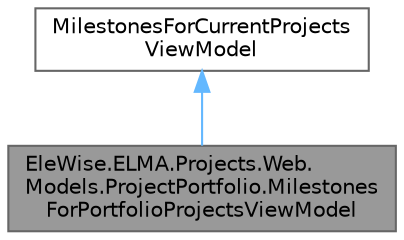 digraph "EleWise.ELMA.Projects.Web.Models.ProjectPortfolio.MilestonesForPortfolioProjectsViewModel"
{
 // LATEX_PDF_SIZE
  bgcolor="transparent";
  edge [fontname=Helvetica,fontsize=10,labelfontname=Helvetica,labelfontsize=10];
  node [fontname=Helvetica,fontsize=10,shape=box,height=0.2,width=0.4];
  Node1 [id="Node000001",label="EleWise.ELMA.Projects.Web.\lModels.ProjectPortfolio.Milestones\lForPortfolioProjectsViewModel",height=0.2,width=0.4,color="gray40", fillcolor="grey60", style="filled", fontcolor="black",tooltip="Модель отображения контрольных точек по портфелю проектов"];
  Node2 -> Node1 [id="edge1_Node000001_Node000002",dir="back",color="steelblue1",style="solid",tooltip=" "];
  Node2 [id="Node000002",label="MilestonesForCurrentProjects\lViewModel",height=0.2,width=0.4,color="gray40", fillcolor="white", style="filled",URL="$class_ele_wise_1_1_e_l_m_a_1_1_projects_1_1_web_1_1_models_1_1_milestones_for_current_projects_view_model.html",tooltip=" "];
}
